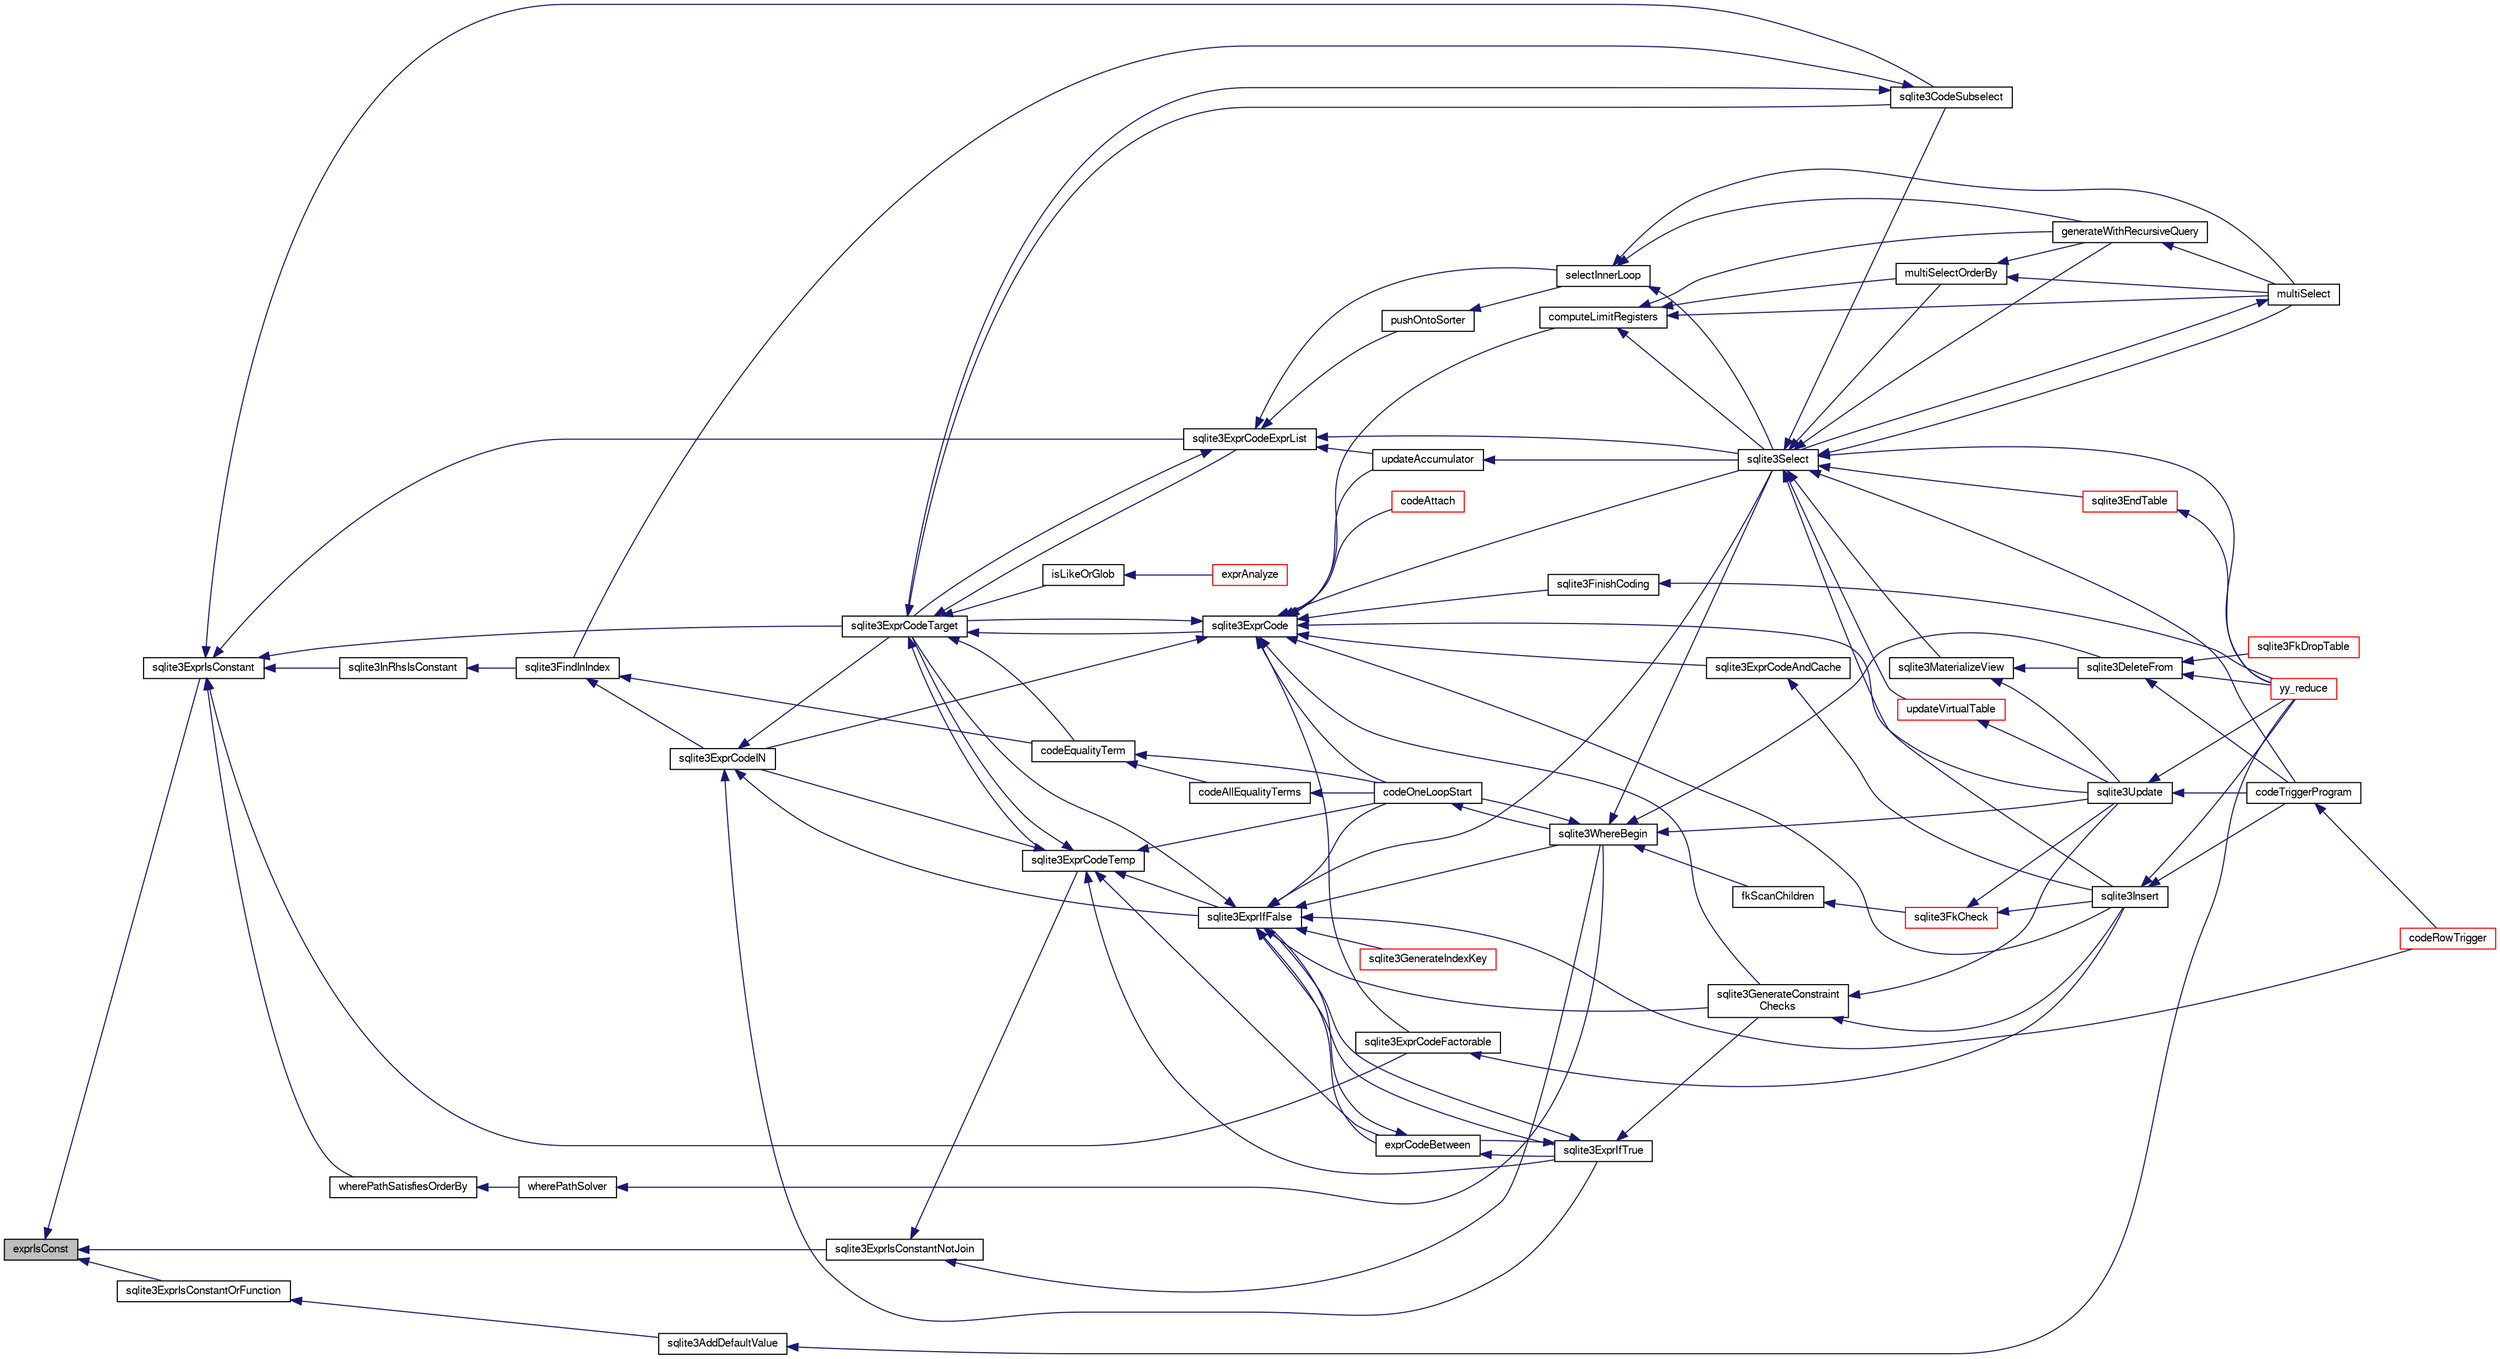 digraph "exprIsConst"
{
  edge [fontname="FreeSans",fontsize="10",labelfontname="FreeSans",labelfontsize="10"];
  node [fontname="FreeSans",fontsize="10",shape=record];
  rankdir="LR";
  Node106377 [label="exprIsConst",height=0.2,width=0.4,color="black", fillcolor="grey75", style="filled", fontcolor="black"];
  Node106377 -> Node106378 [dir="back",color="midnightblue",fontsize="10",style="solid",fontname="FreeSans"];
  Node106378 [label="sqlite3ExprIsConstant",height=0.2,width=0.4,color="black", fillcolor="white", style="filled",URL="$sqlite3_8c.html#a5612940e28d7d8f6994f756d0b8d9e3a"];
  Node106378 -> Node106379 [dir="back",color="midnightblue",fontsize="10",style="solid",fontname="FreeSans"];
  Node106379 [label="sqlite3InRhsIsConstant",height=0.2,width=0.4,color="black", fillcolor="white", style="filled",URL="$sqlite3_8c.html#aa86274ae36887fb37a9de14c8327e79e"];
  Node106379 -> Node106380 [dir="back",color="midnightblue",fontsize="10",style="solid",fontname="FreeSans"];
  Node106380 [label="sqlite3FindInIndex",height=0.2,width=0.4,color="black", fillcolor="white", style="filled",URL="$sqlite3_8c.html#af7d8c56ab0231f44bb5f87b3fafeffb2"];
  Node106380 -> Node106381 [dir="back",color="midnightblue",fontsize="10",style="solid",fontname="FreeSans"];
  Node106381 [label="sqlite3ExprCodeIN",height=0.2,width=0.4,color="black", fillcolor="white", style="filled",URL="$sqlite3_8c.html#ad9cf4f5b5ffb90c24a4a0900c8626193"];
  Node106381 -> Node106382 [dir="back",color="midnightblue",fontsize="10",style="solid",fontname="FreeSans"];
  Node106382 [label="sqlite3ExprCodeTarget",height=0.2,width=0.4,color="black", fillcolor="white", style="filled",URL="$sqlite3_8c.html#a4f308397a0a3ed299ed31aaa1ae2a293"];
  Node106382 -> Node106383 [dir="back",color="midnightblue",fontsize="10",style="solid",fontname="FreeSans"];
  Node106383 [label="sqlite3CodeSubselect",height=0.2,width=0.4,color="black", fillcolor="white", style="filled",URL="$sqlite3_8c.html#aa69b46d2204a1d1b110107a1be12ee0c"];
  Node106383 -> Node106380 [dir="back",color="midnightblue",fontsize="10",style="solid",fontname="FreeSans"];
  Node106383 -> Node106382 [dir="back",color="midnightblue",fontsize="10",style="solid",fontname="FreeSans"];
  Node106382 -> Node106384 [dir="back",color="midnightblue",fontsize="10",style="solid",fontname="FreeSans"];
  Node106384 [label="sqlite3ExprCodeTemp",height=0.2,width=0.4,color="black", fillcolor="white", style="filled",URL="$sqlite3_8c.html#a3bc5c1ccb3c5851847e2aeb4a84ae1fc"];
  Node106384 -> Node106381 [dir="back",color="midnightblue",fontsize="10",style="solid",fontname="FreeSans"];
  Node106384 -> Node106382 [dir="back",color="midnightblue",fontsize="10",style="solid",fontname="FreeSans"];
  Node106384 -> Node106385 [dir="back",color="midnightblue",fontsize="10",style="solid",fontname="FreeSans"];
  Node106385 [label="exprCodeBetween",height=0.2,width=0.4,color="black", fillcolor="white", style="filled",URL="$sqlite3_8c.html#abd053493214542bca8f406f42145d173"];
  Node106385 -> Node106386 [dir="back",color="midnightblue",fontsize="10",style="solid",fontname="FreeSans"];
  Node106386 [label="sqlite3ExprIfTrue",height=0.2,width=0.4,color="black", fillcolor="white", style="filled",URL="$sqlite3_8c.html#ad93a55237c23e1b743ab1f59df1a1444"];
  Node106386 -> Node106385 [dir="back",color="midnightblue",fontsize="10",style="solid",fontname="FreeSans"];
  Node106386 -> Node106387 [dir="back",color="midnightblue",fontsize="10",style="solid",fontname="FreeSans"];
  Node106387 [label="sqlite3ExprIfFalse",height=0.2,width=0.4,color="black", fillcolor="white", style="filled",URL="$sqlite3_8c.html#af97ecccb5d56e321e118414b08f65b71"];
  Node106387 -> Node106382 [dir="back",color="midnightblue",fontsize="10",style="solid",fontname="FreeSans"];
  Node106387 -> Node106385 [dir="back",color="midnightblue",fontsize="10",style="solid",fontname="FreeSans"];
  Node106387 -> Node106386 [dir="back",color="midnightblue",fontsize="10",style="solid",fontname="FreeSans"];
  Node106387 -> Node106388 [dir="back",color="midnightblue",fontsize="10",style="solid",fontname="FreeSans"];
  Node106388 [label="sqlite3GenerateIndexKey",height=0.2,width=0.4,color="red", fillcolor="white", style="filled",URL="$sqlite3_8c.html#ab85ac93d5c5e6760f45f07897be7f272"];
  Node106387 -> Node106414 [dir="back",color="midnightblue",fontsize="10",style="solid",fontname="FreeSans"];
  Node106414 [label="sqlite3GenerateConstraint\lChecks",height=0.2,width=0.4,color="black", fillcolor="white", style="filled",URL="$sqlite3_8c.html#aef639c1e6a0c0a67ca6e7690ad931bd2"];
  Node106414 -> Node106412 [dir="back",color="midnightblue",fontsize="10",style="solid",fontname="FreeSans"];
  Node106412 [label="sqlite3Insert",height=0.2,width=0.4,color="black", fillcolor="white", style="filled",URL="$sqlite3_8c.html#a5b17c9c2000bae6bdff8e6be48d7dc2b"];
  Node106412 -> Node106405 [dir="back",color="midnightblue",fontsize="10",style="solid",fontname="FreeSans"];
  Node106405 [label="codeTriggerProgram",height=0.2,width=0.4,color="black", fillcolor="white", style="filled",URL="$sqlite3_8c.html#a120801f59d9281d201d2ff4b2606836e"];
  Node106405 -> Node106406 [dir="back",color="midnightblue",fontsize="10",style="solid",fontname="FreeSans"];
  Node106406 [label="codeRowTrigger",height=0.2,width=0.4,color="red", fillcolor="white", style="filled",URL="$sqlite3_8c.html#a463cea5aaaf388b560b206570a0022fc"];
  Node106412 -> Node106392 [dir="back",color="midnightblue",fontsize="10",style="solid",fontname="FreeSans"];
  Node106392 [label="yy_reduce",height=0.2,width=0.4,color="red", fillcolor="white", style="filled",URL="$sqlite3_8c.html#a7c419a9b25711c666a9a2449ef377f14"];
  Node106414 -> Node106410 [dir="back",color="midnightblue",fontsize="10",style="solid",fontname="FreeSans"];
  Node106410 [label="sqlite3Update",height=0.2,width=0.4,color="black", fillcolor="white", style="filled",URL="$sqlite3_8c.html#ac5aa67c46e8cc8174566fabe6809fafa"];
  Node106410 -> Node106405 [dir="back",color="midnightblue",fontsize="10",style="solid",fontname="FreeSans"];
  Node106410 -> Node106392 [dir="back",color="midnightblue",fontsize="10",style="solid",fontname="FreeSans"];
  Node106387 -> Node106420 [dir="back",color="midnightblue",fontsize="10",style="solid",fontname="FreeSans"];
  Node106420 [label="sqlite3Select",height=0.2,width=0.4,color="black", fillcolor="white", style="filled",URL="$sqlite3_8c.html#a2465ee8c956209ba4b272477b7c21a45"];
  Node106420 -> Node106383 [dir="back",color="midnightblue",fontsize="10",style="solid",fontname="FreeSans"];
  Node106420 -> Node106395 [dir="back",color="midnightblue",fontsize="10",style="solid",fontname="FreeSans"];
  Node106395 [label="sqlite3EndTable",height=0.2,width=0.4,color="red", fillcolor="white", style="filled",URL="$sqlite3_8c.html#a7b5f2c66c0f0b6f819d970ca389768b0"];
  Node106395 -> Node106392 [dir="back",color="midnightblue",fontsize="10",style="solid",fontname="FreeSans"];
  Node106420 -> Node106421 [dir="back",color="midnightblue",fontsize="10",style="solid",fontname="FreeSans"];
  Node106421 [label="sqlite3MaterializeView",height=0.2,width=0.4,color="black", fillcolor="white", style="filled",URL="$sqlite3_8c.html#a4557984b0b75f998fb0c3f231c9b1def"];
  Node106421 -> Node106402 [dir="back",color="midnightblue",fontsize="10",style="solid",fontname="FreeSans"];
  Node106402 [label="sqlite3DeleteFrom",height=0.2,width=0.4,color="black", fillcolor="white", style="filled",URL="$sqlite3_8c.html#ab9b4b45349188b49eabb23f94608a091"];
  Node106402 -> Node106403 [dir="back",color="midnightblue",fontsize="10",style="solid",fontname="FreeSans"];
  Node106403 [label="sqlite3FkDropTable",height=0.2,width=0.4,color="red", fillcolor="white", style="filled",URL="$sqlite3_8c.html#a1218c6fc74e89152ceaa4760e82f5ef9"];
  Node106402 -> Node106405 [dir="back",color="midnightblue",fontsize="10",style="solid",fontname="FreeSans"];
  Node106402 -> Node106392 [dir="back",color="midnightblue",fontsize="10",style="solid",fontname="FreeSans"];
  Node106421 -> Node106410 [dir="back",color="midnightblue",fontsize="10",style="solid",fontname="FreeSans"];
  Node106420 -> Node106412 [dir="back",color="midnightblue",fontsize="10",style="solid",fontname="FreeSans"];
  Node106420 -> Node106422 [dir="back",color="midnightblue",fontsize="10",style="solid",fontname="FreeSans"];
  Node106422 [label="generateWithRecursiveQuery",height=0.2,width=0.4,color="black", fillcolor="white", style="filled",URL="$sqlite3_8c.html#ade2c3663fa9c3b9676507984b9483942"];
  Node106422 -> Node106423 [dir="back",color="midnightblue",fontsize="10",style="solid",fontname="FreeSans"];
  Node106423 [label="multiSelect",height=0.2,width=0.4,color="black", fillcolor="white", style="filled",URL="$sqlite3_8c.html#a6456c61f3d9b2389738753cedfa24fa7"];
  Node106423 -> Node106420 [dir="back",color="midnightblue",fontsize="10",style="solid",fontname="FreeSans"];
  Node106420 -> Node106423 [dir="back",color="midnightblue",fontsize="10",style="solid",fontname="FreeSans"];
  Node106420 -> Node106424 [dir="back",color="midnightblue",fontsize="10",style="solid",fontname="FreeSans"];
  Node106424 [label="multiSelectOrderBy",height=0.2,width=0.4,color="black", fillcolor="white", style="filled",URL="$sqlite3_8c.html#afcdb8488c6f4dfdadaf9f04bca35b808"];
  Node106424 -> Node106422 [dir="back",color="midnightblue",fontsize="10",style="solid",fontname="FreeSans"];
  Node106424 -> Node106423 [dir="back",color="midnightblue",fontsize="10",style="solid",fontname="FreeSans"];
  Node106420 -> Node106405 [dir="back",color="midnightblue",fontsize="10",style="solid",fontname="FreeSans"];
  Node106420 -> Node106425 [dir="back",color="midnightblue",fontsize="10",style="solid",fontname="FreeSans"];
  Node106425 [label="updateVirtualTable",height=0.2,width=0.4,color="red", fillcolor="white", style="filled",URL="$sqlite3_8c.html#a740220531db9293c39a2cdd7da3f74e1"];
  Node106425 -> Node106410 [dir="back",color="midnightblue",fontsize="10",style="solid",fontname="FreeSans"];
  Node106420 -> Node106392 [dir="back",color="midnightblue",fontsize="10",style="solid",fontname="FreeSans"];
  Node106387 -> Node106406 [dir="back",color="midnightblue",fontsize="10",style="solid",fontname="FreeSans"];
  Node106387 -> Node106426 [dir="back",color="midnightblue",fontsize="10",style="solid",fontname="FreeSans"];
  Node106426 [label="codeOneLoopStart",height=0.2,width=0.4,color="black", fillcolor="white", style="filled",URL="$sqlite3_8c.html#aa868875120b151c169cc79139ed6e008"];
  Node106426 -> Node106417 [dir="back",color="midnightblue",fontsize="10",style="solid",fontname="FreeSans"];
  Node106417 [label="sqlite3WhereBegin",height=0.2,width=0.4,color="black", fillcolor="white", style="filled",URL="$sqlite3_8c.html#acad049f5c9a96a8118cffd5e5ce89f7c"];
  Node106417 -> Node106402 [dir="back",color="midnightblue",fontsize="10",style="solid",fontname="FreeSans"];
  Node106417 -> Node106418 [dir="back",color="midnightblue",fontsize="10",style="solid",fontname="FreeSans"];
  Node106418 [label="fkScanChildren",height=0.2,width=0.4,color="black", fillcolor="white", style="filled",URL="$sqlite3_8c.html#a67c9dcb484336b3155e7a82a037d4691"];
  Node106418 -> Node106419 [dir="back",color="midnightblue",fontsize="10",style="solid",fontname="FreeSans"];
  Node106419 [label="sqlite3FkCheck",height=0.2,width=0.4,color="red", fillcolor="white", style="filled",URL="$sqlite3_8c.html#aa38fb76c7d6f48f19772877a41703b92"];
  Node106419 -> Node106412 [dir="back",color="midnightblue",fontsize="10",style="solid",fontname="FreeSans"];
  Node106419 -> Node106410 [dir="back",color="midnightblue",fontsize="10",style="solid",fontname="FreeSans"];
  Node106417 -> Node106420 [dir="back",color="midnightblue",fontsize="10",style="solid",fontname="FreeSans"];
  Node106417 -> Node106410 [dir="back",color="midnightblue",fontsize="10",style="solid",fontname="FreeSans"];
  Node106417 -> Node106426 [dir="back",color="midnightblue",fontsize="10",style="solid",fontname="FreeSans"];
  Node106387 -> Node106417 [dir="back",color="midnightblue",fontsize="10",style="solid",fontname="FreeSans"];
  Node106386 -> Node106414 [dir="back",color="midnightblue",fontsize="10",style="solid",fontname="FreeSans"];
  Node106385 -> Node106387 [dir="back",color="midnightblue",fontsize="10",style="solid",fontname="FreeSans"];
  Node106384 -> Node106386 [dir="back",color="midnightblue",fontsize="10",style="solid",fontname="FreeSans"];
  Node106384 -> Node106387 [dir="back",color="midnightblue",fontsize="10",style="solid",fontname="FreeSans"];
  Node106384 -> Node106426 [dir="back",color="midnightblue",fontsize="10",style="solid",fontname="FreeSans"];
  Node106382 -> Node106427 [dir="back",color="midnightblue",fontsize="10",style="solid",fontname="FreeSans"];
  Node106427 [label="sqlite3ExprCode",height=0.2,width=0.4,color="black", fillcolor="white", style="filled",URL="$sqlite3_8c.html#a75f270fb0b111b86924cca4ea507b417"];
  Node106427 -> Node106381 [dir="back",color="midnightblue",fontsize="10",style="solid",fontname="FreeSans"];
  Node106427 -> Node106382 [dir="back",color="midnightblue",fontsize="10",style="solid",fontname="FreeSans"];
  Node106427 -> Node106428 [dir="back",color="midnightblue",fontsize="10",style="solid",fontname="FreeSans"];
  Node106428 [label="sqlite3ExprCodeFactorable",height=0.2,width=0.4,color="black", fillcolor="white", style="filled",URL="$sqlite3_8c.html#a843f7fd58eec5a683c1fd8435fcd1e84"];
  Node106428 -> Node106412 [dir="back",color="midnightblue",fontsize="10",style="solid",fontname="FreeSans"];
  Node106427 -> Node106429 [dir="back",color="midnightblue",fontsize="10",style="solid",fontname="FreeSans"];
  Node106429 [label="sqlite3ExprCodeAndCache",height=0.2,width=0.4,color="black", fillcolor="white", style="filled",URL="$sqlite3_8c.html#ae3e46527d9b7fc9cb9236d21a5e6b1d8"];
  Node106429 -> Node106412 [dir="back",color="midnightblue",fontsize="10",style="solid",fontname="FreeSans"];
  Node106427 -> Node106430 [dir="back",color="midnightblue",fontsize="10",style="solid",fontname="FreeSans"];
  Node106430 [label="codeAttach",height=0.2,width=0.4,color="red", fillcolor="white", style="filled",URL="$sqlite3_8c.html#ade4e9e30d828a19c191fdcb098676d5b"];
  Node106427 -> Node106433 [dir="back",color="midnightblue",fontsize="10",style="solid",fontname="FreeSans"];
  Node106433 [label="sqlite3FinishCoding",height=0.2,width=0.4,color="black", fillcolor="white", style="filled",URL="$sqlite3_8c.html#a651bc5b446c276c092705856d995b278"];
  Node106433 -> Node106392 [dir="back",color="midnightblue",fontsize="10",style="solid",fontname="FreeSans"];
  Node106427 -> Node106412 [dir="back",color="midnightblue",fontsize="10",style="solid",fontname="FreeSans"];
  Node106427 -> Node106414 [dir="back",color="midnightblue",fontsize="10",style="solid",fontname="FreeSans"];
  Node106427 -> Node106434 [dir="back",color="midnightblue",fontsize="10",style="solid",fontname="FreeSans"];
  Node106434 [label="computeLimitRegisters",height=0.2,width=0.4,color="black", fillcolor="white", style="filled",URL="$sqlite3_8c.html#ae9d37055e4905929b6f6cda5461e2f37"];
  Node106434 -> Node106422 [dir="back",color="midnightblue",fontsize="10",style="solid",fontname="FreeSans"];
  Node106434 -> Node106423 [dir="back",color="midnightblue",fontsize="10",style="solid",fontname="FreeSans"];
  Node106434 -> Node106424 [dir="back",color="midnightblue",fontsize="10",style="solid",fontname="FreeSans"];
  Node106434 -> Node106420 [dir="back",color="midnightblue",fontsize="10",style="solid",fontname="FreeSans"];
  Node106427 -> Node106435 [dir="back",color="midnightblue",fontsize="10",style="solid",fontname="FreeSans"];
  Node106435 [label="updateAccumulator",height=0.2,width=0.4,color="black", fillcolor="white", style="filled",URL="$sqlite3_8c.html#a1681660dd3ecd50c8727d6e56a537bd9"];
  Node106435 -> Node106420 [dir="back",color="midnightblue",fontsize="10",style="solid",fontname="FreeSans"];
  Node106427 -> Node106420 [dir="back",color="midnightblue",fontsize="10",style="solid",fontname="FreeSans"];
  Node106427 -> Node106410 [dir="back",color="midnightblue",fontsize="10",style="solid",fontname="FreeSans"];
  Node106427 -> Node106426 [dir="back",color="midnightblue",fontsize="10",style="solid",fontname="FreeSans"];
  Node106382 -> Node106436 [dir="back",color="midnightblue",fontsize="10",style="solid",fontname="FreeSans"];
  Node106436 [label="sqlite3ExprCodeExprList",height=0.2,width=0.4,color="black", fillcolor="white", style="filled",URL="$sqlite3_8c.html#a05b2b3dc3de7565de24eb3a2ff4e9566"];
  Node106436 -> Node106382 [dir="back",color="midnightblue",fontsize="10",style="solid",fontname="FreeSans"];
  Node106436 -> Node106437 [dir="back",color="midnightblue",fontsize="10",style="solid",fontname="FreeSans"];
  Node106437 [label="pushOntoSorter",height=0.2,width=0.4,color="black", fillcolor="white", style="filled",URL="$sqlite3_8c.html#a4555397beb584a386e7739cf022a6651"];
  Node106437 -> Node106438 [dir="back",color="midnightblue",fontsize="10",style="solid",fontname="FreeSans"];
  Node106438 [label="selectInnerLoop",height=0.2,width=0.4,color="black", fillcolor="white", style="filled",URL="$sqlite3_8c.html#ababe0933661ebe67eb0e6074bb1fd411"];
  Node106438 -> Node106422 [dir="back",color="midnightblue",fontsize="10",style="solid",fontname="FreeSans"];
  Node106438 -> Node106423 [dir="back",color="midnightblue",fontsize="10",style="solid",fontname="FreeSans"];
  Node106438 -> Node106420 [dir="back",color="midnightblue",fontsize="10",style="solid",fontname="FreeSans"];
  Node106436 -> Node106438 [dir="back",color="midnightblue",fontsize="10",style="solid",fontname="FreeSans"];
  Node106436 -> Node106435 [dir="back",color="midnightblue",fontsize="10",style="solid",fontname="FreeSans"];
  Node106436 -> Node106420 [dir="back",color="midnightblue",fontsize="10",style="solid",fontname="FreeSans"];
  Node106382 -> Node106439 [dir="back",color="midnightblue",fontsize="10",style="solid",fontname="FreeSans"];
  Node106439 [label="isLikeOrGlob",height=0.2,width=0.4,color="black", fillcolor="white", style="filled",URL="$sqlite3_8c.html#a6c38e495198bf8976f68d1a6ebd74a50"];
  Node106439 -> Node106440 [dir="back",color="midnightblue",fontsize="10",style="solid",fontname="FreeSans"];
  Node106440 [label="exprAnalyze",height=0.2,width=0.4,color="red", fillcolor="white", style="filled",URL="$sqlite3_8c.html#acb10e48c9a4184a4edd9bfd5b14ad0b7"];
  Node106382 -> Node106448 [dir="back",color="midnightblue",fontsize="10",style="solid",fontname="FreeSans"];
  Node106448 [label="codeEqualityTerm",height=0.2,width=0.4,color="black", fillcolor="white", style="filled",URL="$sqlite3_8c.html#ad88a57073f031452c9843e97f15acc47"];
  Node106448 -> Node106449 [dir="back",color="midnightblue",fontsize="10",style="solid",fontname="FreeSans"];
  Node106449 [label="codeAllEqualityTerms",height=0.2,width=0.4,color="black", fillcolor="white", style="filled",URL="$sqlite3_8c.html#a3095598b812500a4efe41bf17cd49381"];
  Node106449 -> Node106426 [dir="back",color="midnightblue",fontsize="10",style="solid",fontname="FreeSans"];
  Node106448 -> Node106426 [dir="back",color="midnightblue",fontsize="10",style="solid",fontname="FreeSans"];
  Node106381 -> Node106386 [dir="back",color="midnightblue",fontsize="10",style="solid",fontname="FreeSans"];
  Node106381 -> Node106387 [dir="back",color="midnightblue",fontsize="10",style="solid",fontname="FreeSans"];
  Node106380 -> Node106448 [dir="back",color="midnightblue",fontsize="10",style="solid",fontname="FreeSans"];
  Node106378 -> Node106383 [dir="back",color="midnightblue",fontsize="10",style="solid",fontname="FreeSans"];
  Node106378 -> Node106382 [dir="back",color="midnightblue",fontsize="10",style="solid",fontname="FreeSans"];
  Node106378 -> Node106428 [dir="back",color="midnightblue",fontsize="10",style="solid",fontname="FreeSans"];
  Node106378 -> Node106436 [dir="back",color="midnightblue",fontsize="10",style="solid",fontname="FreeSans"];
  Node106378 -> Node106443 [dir="back",color="midnightblue",fontsize="10",style="solid",fontname="FreeSans"];
  Node106443 [label="wherePathSatisfiesOrderBy",height=0.2,width=0.4,color="black", fillcolor="white", style="filled",URL="$sqlite3_8c.html#a0d0fdea0c17942906bcb742c15cf8861"];
  Node106443 -> Node106444 [dir="back",color="midnightblue",fontsize="10",style="solid",fontname="FreeSans"];
  Node106444 [label="wherePathSolver",height=0.2,width=0.4,color="black", fillcolor="white", style="filled",URL="$sqlite3_8c.html#aebc15a04540468c220b31d00e9b29fe6"];
  Node106444 -> Node106417 [dir="back",color="midnightblue",fontsize="10",style="solid",fontname="FreeSans"];
  Node106377 -> Node106450 [dir="back",color="midnightblue",fontsize="10",style="solid",fontname="FreeSans"];
  Node106450 [label="sqlite3ExprIsConstantNotJoin",height=0.2,width=0.4,color="black", fillcolor="white", style="filled",URL="$sqlite3_8c.html#afa15ed1eca55a481fe671d33375b0ec3"];
  Node106450 -> Node106384 [dir="back",color="midnightblue",fontsize="10",style="solid",fontname="FreeSans"];
  Node106450 -> Node106417 [dir="back",color="midnightblue",fontsize="10",style="solid",fontname="FreeSans"];
  Node106377 -> Node106451 [dir="back",color="midnightblue",fontsize="10",style="solid",fontname="FreeSans"];
  Node106451 [label="sqlite3ExprIsConstantOrFunction",height=0.2,width=0.4,color="black", fillcolor="white", style="filled",URL="$sqlite3_8c.html#a038956f3f79b079ce7095af4299c6f2d"];
  Node106451 -> Node106452 [dir="back",color="midnightblue",fontsize="10",style="solid",fontname="FreeSans"];
  Node106452 [label="sqlite3AddDefaultValue",height=0.2,width=0.4,color="black", fillcolor="white", style="filled",URL="$sqlite3_8c.html#a0c9a36f669a7f33ff5e2db5d8586ef6b"];
  Node106452 -> Node106392 [dir="back",color="midnightblue",fontsize="10",style="solid",fontname="FreeSans"];
}
